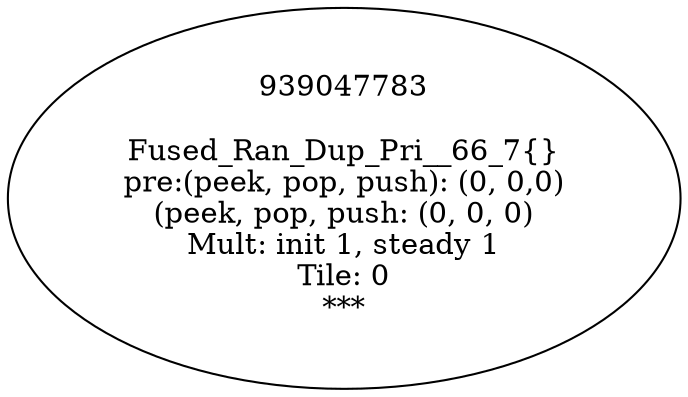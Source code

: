 digraph Flattend {
size = "8, 10.5";
939047783 [ label="939047783\n\nFused_Ran_Dup_Pri__66_7{}\npre:(peek, pop, push): (0, 0,0)\n(peek, pop, push: (0, 0, 0)\nMult: init 1, steady 1\nTile: 0\n *** " ];
}
